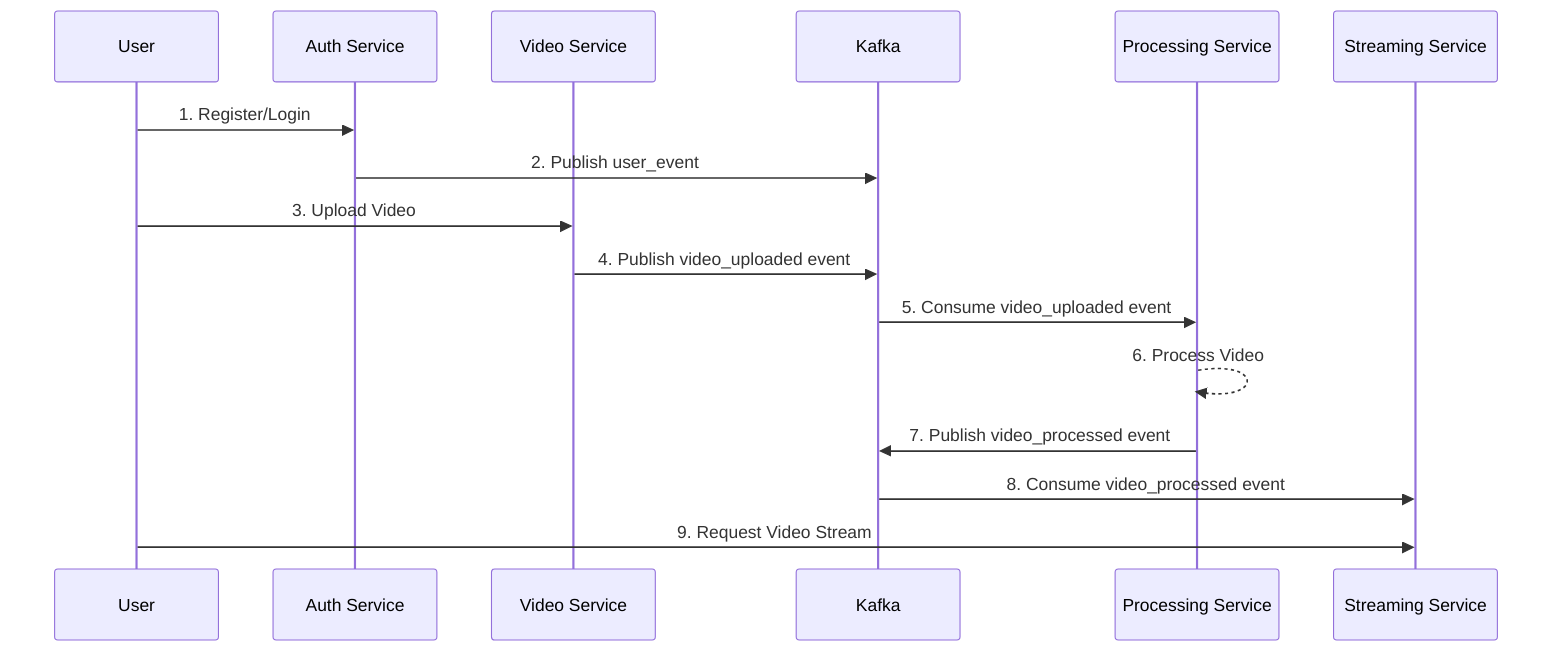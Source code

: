 sequenceDiagram
    participant User
    participant Auth as Auth Service
    participant Video as Video Service
    participant Kafka
    participant Process as Processing Service
    participant Stream as Streaming Service
    
    User->>Auth: 1. Register/Login
    Auth->>Kafka: 2. Publish user_event
    User->>Video: 3. Upload Video
    Video->>Kafka: 4. Publish video_uploaded event
    Kafka->>Process: 5. Consume video_uploaded event
    Process-->>Process: 6. Process Video
    Process->>Kafka: 7. Publish video_processed event
    Kafka->>Stream: 8. Consume video_processed event
    User->>Stream: 9. Request Video Stream